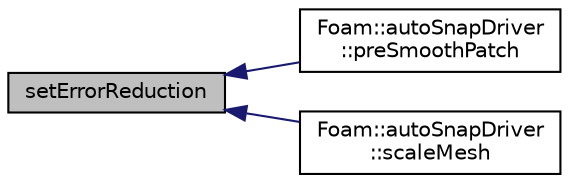 digraph "setErrorReduction"
{
  bgcolor="transparent";
  edge [fontname="Helvetica",fontsize="10",labelfontname="Helvetica",labelfontsize="10"];
  node [fontname="Helvetica",fontsize="10",shape=record];
  rankdir="LR";
  Node1 [label="setErrorReduction",height=0.2,width=0.4,color="black", fillcolor="grey75", style="filled", fontcolor="black"];
  Node1 -> Node2 [dir="back",color="midnightblue",fontsize="10",style="solid",fontname="Helvetica"];
  Node2 [label="Foam::autoSnapDriver\l::preSmoothPatch",height=0.2,width=0.4,color="black",URL="$a00088.html#a5328524e4037f1f8ecb542c16492d6b9",tooltip="Smooth the mesh (patch and internal) to increase visibility. "];
  Node1 -> Node3 [dir="back",color="midnightblue",fontsize="10",style="solid",fontname="Helvetica"];
  Node3 [label="Foam::autoSnapDriver\l::scaleMesh",height=0.2,width=0.4,color="black",URL="$a00088.html#a4b8f2c5757f4d8cd95f8e1830e44c179",tooltip="Do the hard work: move the mesh according to displacement,. "];
}
